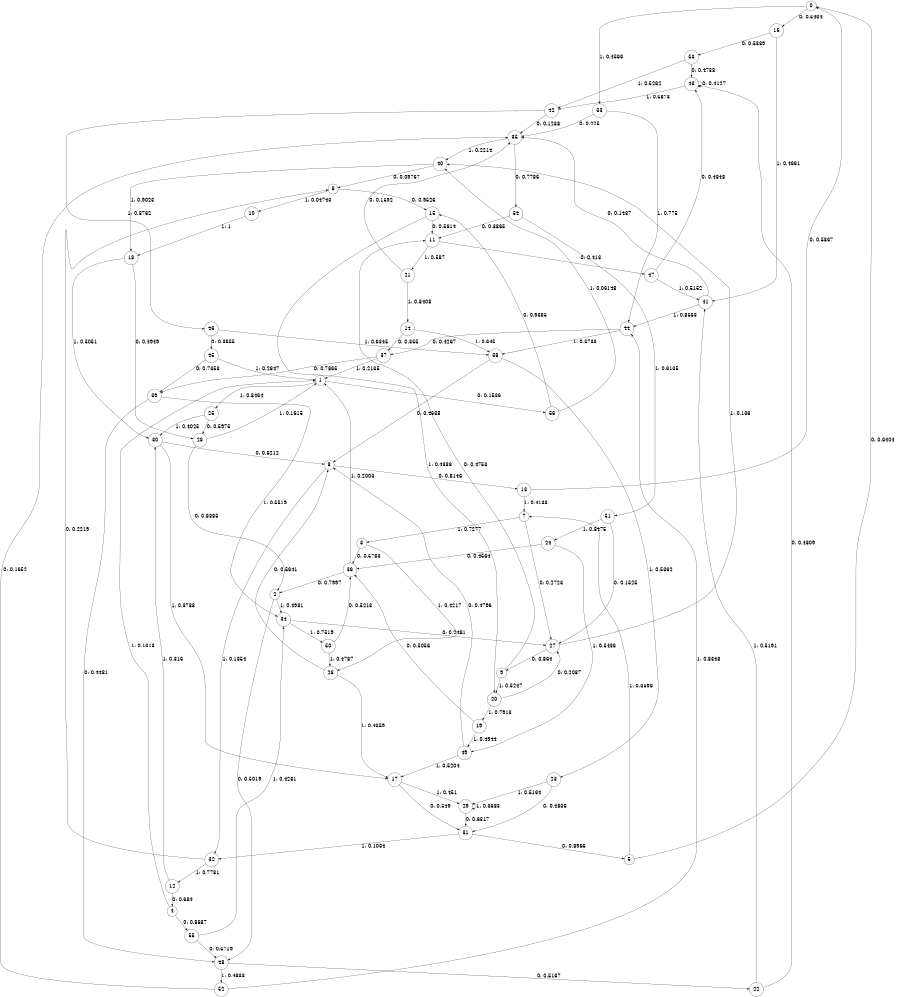 digraph "ch5randomL8" {
size = "6,8.5";
ratio = "fill";
node [shape = circle];
node [fontsize = 24];
edge [fontsize = 24];
0 -> 16 [label = "0: 0.5434   "];
0 -> 33 [label = "1: 0.4566   "];
1 -> 56 [label = "0: 0.1536   "];
1 -> 25 [label = "1: 0.8464   "];
2 -> 48 [label = "0: 0.5019   "];
2 -> 34 [label = "1: 0.4981   "];
3 -> 36 [label = "0: 0.5783   "];
3 -> 26 [label = "1: 0.4217   "];
4 -> 55 [label = "0: 0.8687   "];
4 -> 1 [label = "1: 0.1313   "];
5 -> 0 [label = "0: 0.6404   "];
5 -> 7 [label = "1: 0.3596   "];
6 -> 15 [label = "0: 0.9526   "];
6 -> 10 [label = "1: 0.04743  "];
7 -> 27 [label = "0: 0.2723   "];
7 -> 3 [label = "1: 0.7277   "];
8 -> 13 [label = "0: 0.8146   "];
8 -> 32 [label = "1: 0.1854   "];
9 -> 11 [label = "0: 0.4753   "];
9 -> 20 [label = "1: 0.5247   "];
10 -> 18 [label = "1: 1        "];
11 -> 47 [label = "0: 0.413    "];
11 -> 21 [label = "1: 0.587    "];
12 -> 4 [label = "0: 0.684    "];
12 -> 30 [label = "1: 0.316    "];
13 -> 0 [label = "0: 0.5867   "];
13 -> 7 [label = "1: 0.4133   "];
14 -> 37 [label = "0: 0.355    "];
14 -> 38 [label = "1: 0.645    "];
15 -> 11 [label = "0: 0.5614   "];
15 -> 20 [label = "1: 0.4386   "];
16 -> 53 [label = "0: 0.5339   "];
16 -> 41 [label = "1: 0.4661   "];
17 -> 31 [label = "0: 0.549    "];
17 -> 29 [label = "1: 0.451    "];
18 -> 28 [label = "0: 0.4949   "];
18 -> 30 [label = "1: 0.5051   "];
19 -> 36 [label = "0: 0.5056   "];
19 -> 49 [label = "1: 0.4944   "];
20 -> 27 [label = "0: 0.2087   "];
20 -> 19 [label = "1: 0.7913   "];
21 -> 35 [label = "0: 0.1592   "];
21 -> 14 [label = "1: 0.8408   "];
22 -> 43 [label = "0: 0.4809   "];
22 -> 41 [label = "1: 0.5191   "];
23 -> 31 [label = "0: 0.4836   "];
23 -> 29 [label = "1: 0.5164   "];
24 -> 36 [label = "0: 0.4564   "];
24 -> 49 [label = "1: 0.5436   "];
25 -> 28 [label = "0: 0.5975   "];
25 -> 30 [label = "1: 0.4025   "];
26 -> 8 [label = "0: 0.5641   "];
26 -> 17 [label = "1: 0.4359   "];
27 -> 9 [label = "0: 0.864    "];
27 -> 40 [label = "1: 0.136    "];
28 -> 2 [label = "0: 0.8385   "];
28 -> 1 [label = "1: 0.1615   "];
29 -> 31 [label = "0: 0.6317   "];
29 -> 29 [label = "1: 0.3683   "];
30 -> 8 [label = "0: 0.6212   "];
30 -> 17 [label = "1: 0.3788   "];
31 -> 5 [label = "0: 0.8966   "];
31 -> 32 [label = "1: 0.1034   "];
32 -> 6 [label = "0: 0.2219   "];
32 -> 12 [label = "1: 0.7781   "];
33 -> 35 [label = "0: 0.225    "];
33 -> 44 [label = "1: 0.775    "];
34 -> 27 [label = "0: 0.2481   "];
34 -> 50 [label = "1: 0.7519   "];
35 -> 54 [label = "0: 0.7786   "];
35 -> 40 [label = "1: 0.2214   "];
36 -> 2 [label = "0: 0.7997   "];
36 -> 1 [label = "1: 0.2003   "];
37 -> 39 [label = "0: 0.7865   "];
37 -> 1 [label = "1: 0.2135   "];
38 -> 8 [label = "0: 0.4638   "];
38 -> 23 [label = "1: 0.5362   "];
39 -> 48 [label = "0: 0.4481   "];
39 -> 34 [label = "1: 0.5519   "];
40 -> 6 [label = "0: 0.09767  "];
40 -> 18 [label = "1: 0.9023   "];
41 -> 35 [label = "0: 0.1437   "];
41 -> 44 [label = "1: 0.8563   "];
42 -> 35 [label = "0: 0.1238   "];
42 -> 46 [label = "1: 0.8762   "];
43 -> 43 [label = "0: 0.4127   "];
43 -> 42 [label = "1: 0.5873   "];
44 -> 37 [label = "0: 0.4267   "];
44 -> 38 [label = "1: 0.5733   "];
45 -> 39 [label = "0: 0.7353   "];
45 -> 1 [label = "1: 0.2647   "];
46 -> 45 [label = "0: 0.3655   "];
46 -> 38 [label = "1: 0.6345   "];
47 -> 43 [label = "0: 0.4848   "];
47 -> 41 [label = "1: 0.5152   "];
48 -> 22 [label = "0: 0.5167   "];
48 -> 52 [label = "1: 0.4833   "];
49 -> 8 [label = "0: 0.4796   "];
49 -> 17 [label = "1: 0.5204   "];
50 -> 36 [label = "0: 0.5213   "];
50 -> 26 [label = "1: 0.4787   "];
51 -> 27 [label = "0: 0.1525   "];
51 -> 24 [label = "1: 0.8475   "];
52 -> 35 [label = "0: 0.1652   "];
52 -> 44 [label = "1: 0.8348   "];
53 -> 43 [label = "0: 0.4738   "];
53 -> 42 [label = "1: 0.5262   "];
54 -> 11 [label = "0: 0.3865   "];
54 -> 51 [label = "1: 0.6135   "];
55 -> 48 [label = "0: 0.5719   "];
55 -> 34 [label = "1: 0.4281   "];
56 -> 15 [label = "0: 0.9385   "];
56 -> 40 [label = "1: 0.06148  "];
}